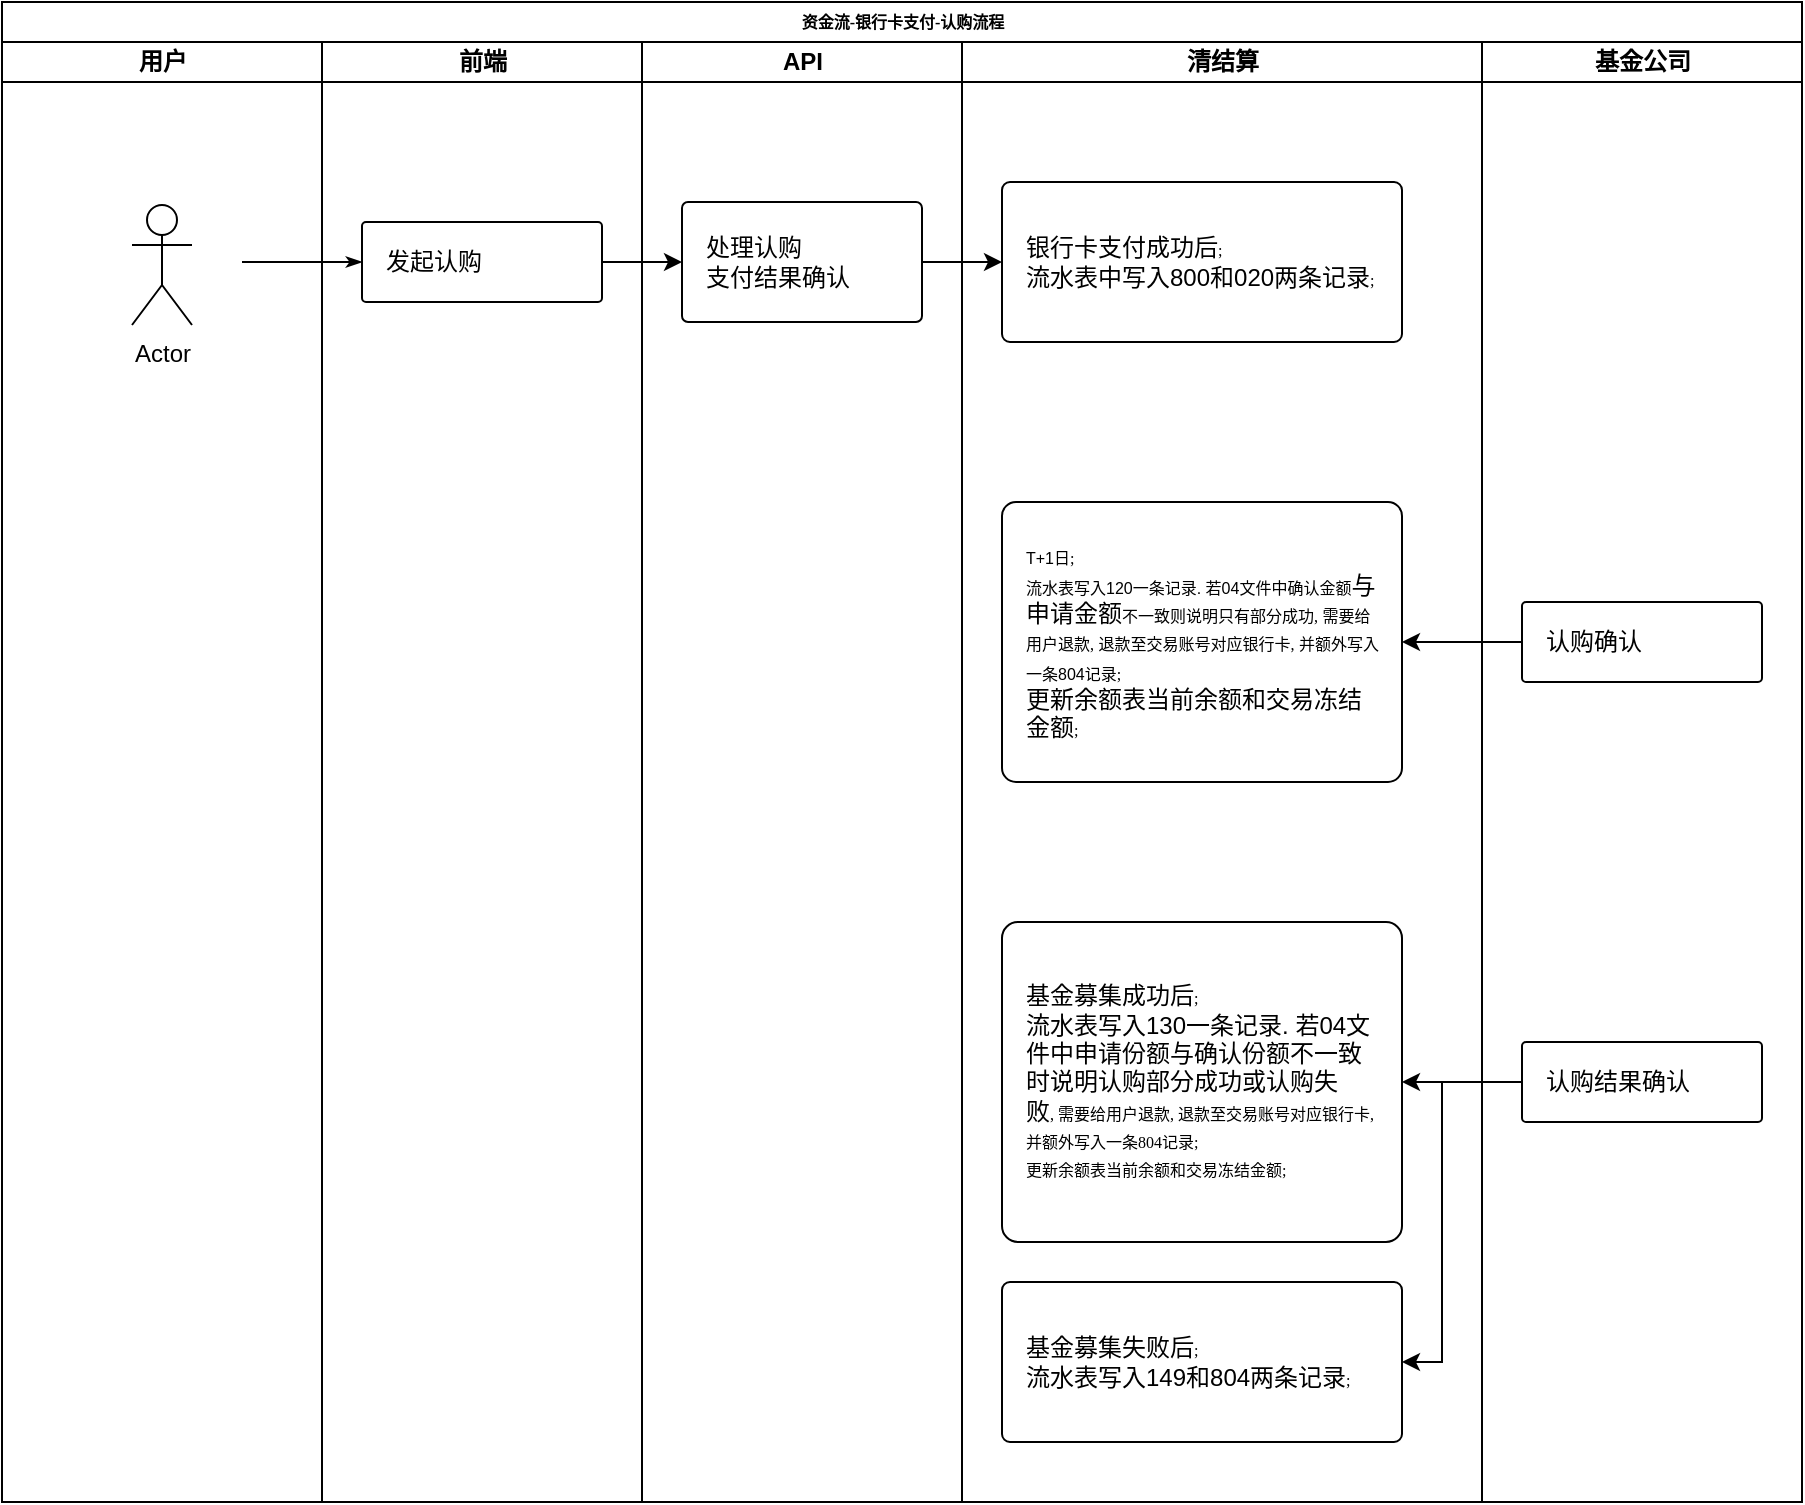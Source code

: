<mxfile version="15.6.8" type="github" pages="5">
  <diagram name="认购-银行卡支付" id="74e2e168-ea6b-b213-b513-2b3c1d86103e">
    <mxGraphModel dx="988" dy="574" grid="1" gridSize="10" guides="1" tooltips="1" connect="1" arrows="1" fold="1" page="1" pageScale="1" pageWidth="1100" pageHeight="850" background="none" math="0" shadow="0">
      <root>
        <mxCell id="0" />
        <mxCell id="1" parent="0" />
        <mxCell id="77e6c97f196da883-1" value="资金流-银行卡支付-认购流程" style="swimlane;html=1;childLayout=stackLayout;startSize=20;rounded=0;shadow=0;labelBackgroundColor=none;strokeWidth=1;fontFamily=Verdana;fontSize=8;align=center;" parent="1" vertex="1">
          <mxGeometry x="70" y="40" width="900" height="750" as="geometry" />
        </mxCell>
        <mxCell id="77e6c97f196da883-2" value="用户" style="swimlane;html=1;startSize=20;" parent="77e6c97f196da883-1" vertex="1">
          <mxGeometry y="20" width="160" height="730" as="geometry" />
        </mxCell>
        <mxCell id="12GjkF5NvIw1e0oJFxWk-1" value="Actor" style="shape=umlActor;verticalLabelPosition=bottom;verticalAlign=top;html=1;outlineConnect=0;" vertex="1" parent="77e6c97f196da883-2">
          <mxGeometry x="65" y="81.5" width="30" height="60" as="geometry" />
        </mxCell>
        <mxCell id="77e6c97f196da883-3" value="前端" style="swimlane;html=1;startSize=20;" parent="77e6c97f196da883-1" vertex="1">
          <mxGeometry x="160" y="20" width="160" height="730" as="geometry" />
        </mxCell>
        <mxCell id="77e6c97f196da883-11" value="发起认购" style="rounded=1;whiteSpace=wrap;html=1;align=left;spacingLeft=2;spacingRight=2;spacing=10;arcSize=5;" parent="77e6c97f196da883-3" vertex="1">
          <mxGeometry x="20" y="90" width="120" height="40" as="geometry" />
        </mxCell>
        <mxCell id="77e6c97f196da883-4" value="API" style="swimlane;html=1;startSize=20;" parent="77e6c97f196da883-1" vertex="1">
          <mxGeometry x="320" y="20" width="160" height="730" as="geometry" />
        </mxCell>
        <mxCell id="12GjkF5NvIw1e0oJFxWk-6" value="处理认购&lt;br&gt;支付结果确认&lt;br&gt;" style="rounded=1;whiteSpace=wrap;html=1;align=left;spacingLeft=2;spacingRight=2;spacing=10;arcSize=5;" vertex="1" parent="77e6c97f196da883-4">
          <mxGeometry x="20" y="80" width="120" height="60" as="geometry" />
        </mxCell>
        <mxCell id="77e6c97f196da883-26" style="edgeStyle=orthogonalEdgeStyle;rounded=1;html=1;labelBackgroundColor=none;startArrow=none;startFill=0;startSize=5;endArrow=classicThin;endFill=1;endSize=5;jettySize=auto;orthogonalLoop=1;strokeWidth=1;fontFamily=Verdana;fontSize=8;entryX=0;entryY=0.5;entryDx=0;entryDy=0;" parent="77e6c97f196da883-1" target="77e6c97f196da883-11" edge="1">
          <mxGeometry relative="1" as="geometry">
            <mxPoint x="120" y="130" as="sourcePoint" />
            <Array as="points">
              <mxPoint x="170" y="130" />
              <mxPoint x="170" y="130" />
            </Array>
          </mxGeometry>
        </mxCell>
        <mxCell id="12GjkF5NvIw1e0oJFxWk-7" value="" style="edgeStyle=orthogonalEdgeStyle;rounded=0;orthogonalLoop=1;jettySize=auto;html=1;" edge="1" parent="77e6c97f196da883-1" source="77e6c97f196da883-11" target="12GjkF5NvIw1e0oJFxWk-6">
          <mxGeometry relative="1" as="geometry" />
        </mxCell>
        <mxCell id="77e6c97f196da883-6" value="清结算" style="swimlane;html=1;startSize=20;" parent="77e6c97f196da883-1" vertex="1">
          <mxGeometry x="480" y="20" width="260" height="730" as="geometry" />
        </mxCell>
        <mxCell id="12GjkF5NvIw1e0oJFxWk-11" value="银行卡支付成功后&lt;span style=&quot;font-family: &amp;#34;verdana&amp;#34; ; font-size: 8px&quot;&gt;;&lt;/span&gt;&lt;br&gt;流水表中写入800和020两条记录&lt;span style=&quot;font-family: &amp;#34;verdana&amp;#34; ; font-size: 8px&quot;&gt;;&lt;/span&gt;" style="rounded=1;whiteSpace=wrap;html=1;align=left;spacingLeft=2;spacingRight=2;spacing=10;arcSize=5;" vertex="1" parent="77e6c97f196da883-6">
          <mxGeometry x="20" y="70" width="200" height="80" as="geometry" />
        </mxCell>
        <mxCell id="12GjkF5NvIw1e0oJFxWk-18" value="&lt;span style=&quot;font-size: 8px&quot;&gt;T+1日&lt;/span&gt;&lt;span style=&quot;font-family: &amp;#34;verdana&amp;#34; ; font-size: 8px&quot;&gt;;&lt;/span&gt;&lt;span style=&quot;font-size: 8px&quot;&gt;&lt;br&gt;流水表写入120一条记录. 若04文件中确认金额&lt;/span&gt;&lt;span&gt;与申请金额&lt;span style=&quot;font-size: 8px&quot;&gt;不一致则说明只有部分成功&lt;/span&gt;&lt;/span&gt;&lt;span style=&quot;font-family: &amp;#34;verdana&amp;#34; ; font-size: 8px&quot;&gt;,&lt;/span&gt;&lt;span&gt;&lt;span style=&quot;font-size: 8px&quot;&gt;&amp;nbsp;需要给用户退款&lt;/span&gt;&lt;/span&gt;&lt;span style=&quot;font-family: &amp;#34;verdana&amp;#34; ; font-size: 8px&quot;&gt;,&lt;/span&gt;&lt;span&gt;&lt;span style=&quot;font-size: 8px&quot;&gt;&amp;nbsp;退款至交易账号对应银行卡&lt;/span&gt;&lt;/span&gt;&lt;span style=&quot;font-family: &amp;#34;verdana&amp;#34; ; font-size: 8px&quot;&gt;,&lt;/span&gt;&lt;span&gt;&lt;span style=&quot;font-size: 8px&quot;&gt;&amp;nbsp;并额外写入一条804记录&lt;/span&gt;&lt;/span&gt;&lt;span style=&quot;font-family: &amp;#34;verdana&amp;#34; ; font-size: 8px&quot;&gt;;&lt;/span&gt;&lt;span&gt;&lt;span style=&quot;font-size: 8px&quot;&gt;&lt;br&gt;&lt;/span&gt;&lt;/span&gt;更新余额表当前余额和交易冻结金额&lt;span style=&quot;font-family: &amp;#34;verdana&amp;#34; ; font-size: 8px&quot;&gt;;&lt;/span&gt;&lt;span&gt;&lt;br&gt;&lt;/span&gt;" style="rounded=1;whiteSpace=wrap;html=1;align=left;spacingLeft=2;spacingRight=2;spacing=10;arcSize=5;" vertex="1" parent="77e6c97f196da883-6">
          <mxGeometry x="20" y="230" width="200" height="140" as="geometry" />
        </mxCell>
        <mxCell id="12GjkF5NvIw1e0oJFxWk-22" value="基金募集成功后&lt;span style=&quot;font-family: &amp;#34;verdana&amp;#34; ; font-size: 8px&quot;&gt;;&lt;/span&gt;&lt;br&gt;流水表写入130一条记录. 若04文件中申请份额与确认份额不一致时说明认购部分成功或认购失败&lt;span style=&quot;font-family: &amp;#34;verdana&amp;#34; ; font-size: 8px&quot;&gt;,&amp;nbsp;&lt;/span&gt;&lt;span style=&quot;font-family: &amp;#34;verdana&amp;#34; ; font-size: 8px&quot;&gt;需要给用户退款, 退款至交易账号对应银行卡, 并额外写入一条804记录&lt;/span&gt;&lt;span style=&quot;font-family: &amp;#34;verdana&amp;#34; ; font-size: 8px&quot;&gt;;&lt;/span&gt;&lt;br&gt;&lt;span style=&quot;font-family: &amp;#34;verdana&amp;#34; ; font-size: 8px&quot;&gt;更新余额表当前余额和交易冻结金额;&lt;/span&gt;" style="rounded=1;whiteSpace=wrap;html=1;align=left;spacingLeft=2;spacingRight=2;spacing=10;arcSize=5;" vertex="1" parent="77e6c97f196da883-6">
          <mxGeometry x="20" y="440" width="200" height="160" as="geometry" />
        </mxCell>
        <mxCell id="12GjkF5NvIw1e0oJFxWk-25" value="基金募集失败后&lt;span style=&quot;font-family: &amp;#34;verdana&amp;#34; ; font-size: 8px&quot;&gt;;&lt;/span&gt;&lt;br&gt;流水表写入149和804两条记录&lt;span style=&quot;font-family: &amp;#34;verdana&amp;#34; ; font-size: 8px&quot;&gt;;&lt;/span&gt;" style="rounded=1;whiteSpace=wrap;html=1;align=left;spacingLeft=2;spacingRight=2;arcSize=5;spacing=10;" vertex="1" parent="77e6c97f196da883-6">
          <mxGeometry x="20" y="620" width="200" height="80" as="geometry" />
        </mxCell>
        <mxCell id="12GjkF5NvIw1e0oJFxWk-15" value="基金公司" style="swimlane;html=1;startSize=20;" vertex="1" parent="77e6c97f196da883-1">
          <mxGeometry x="740" y="20" width="160" height="730" as="geometry" />
        </mxCell>
        <mxCell id="12GjkF5NvIw1e0oJFxWk-16" value="认购确认" style="rounded=1;whiteSpace=wrap;html=1;align=left;spacingLeft=2;spacingRight=2;spacing=10;arcSize=5;" vertex="1" parent="12GjkF5NvIw1e0oJFxWk-15">
          <mxGeometry x="20" y="280" width="120" height="40" as="geometry" />
        </mxCell>
        <mxCell id="12GjkF5NvIw1e0oJFxWk-17" style="edgeStyle=orthogonalEdgeStyle;rounded=0;orthogonalLoop=1;jettySize=auto;html=1;exitX=0.5;exitY=1;exitDx=0;exitDy=0;" edge="1" parent="12GjkF5NvIw1e0oJFxWk-15" source="12GjkF5NvIw1e0oJFxWk-16" target="12GjkF5NvIw1e0oJFxWk-16">
          <mxGeometry relative="1" as="geometry" />
        </mxCell>
        <mxCell id="12GjkF5NvIw1e0oJFxWk-21" value="认购结果确认" style="rounded=1;whiteSpace=wrap;html=1;align=left;spacingLeft=2;spacingRight=2;spacing=10;arcSize=5;" vertex="1" parent="12GjkF5NvIw1e0oJFxWk-15">
          <mxGeometry x="20" y="500" width="120" height="40" as="geometry" />
        </mxCell>
        <mxCell id="12GjkF5NvIw1e0oJFxWk-19" value="" style="edgeStyle=orthogonalEdgeStyle;rounded=0;orthogonalLoop=1;jettySize=auto;html=1;entryX=1;entryY=0.5;entryDx=0;entryDy=0;exitX=0;exitY=0.5;exitDx=0;exitDy=0;" edge="1" parent="77e6c97f196da883-1" source="12GjkF5NvIw1e0oJFxWk-16" target="12GjkF5NvIw1e0oJFxWk-18">
          <mxGeometry relative="1" as="geometry">
            <Array as="points">
              <mxPoint x="750" y="320" />
              <mxPoint x="750" y="320" />
            </Array>
          </mxGeometry>
        </mxCell>
        <mxCell id="12GjkF5NvIw1e0oJFxWk-23" value="" style="edgeStyle=orthogonalEdgeStyle;rounded=0;orthogonalLoop=1;jettySize=auto;html=1;entryX=1;entryY=0.5;entryDx=0;entryDy=0;exitX=0;exitY=0.5;exitDx=0;exitDy=0;" edge="1" parent="77e6c97f196da883-1" source="12GjkF5NvIw1e0oJFxWk-21" target="12GjkF5NvIw1e0oJFxWk-22">
          <mxGeometry relative="1" as="geometry">
            <mxPoint x="750" y="540" as="sourcePoint" />
            <Array as="points">
              <mxPoint x="760" y="540" />
            </Array>
          </mxGeometry>
        </mxCell>
        <mxCell id="12GjkF5NvIw1e0oJFxWk-28" value="" style="edgeStyle=orthogonalEdgeStyle;rounded=0;orthogonalLoop=1;jettySize=auto;html=1;entryX=1;entryY=0.5;entryDx=0;entryDy=0;exitX=0;exitY=0.5;exitDx=0;exitDy=0;" edge="1" parent="77e6c97f196da883-1" source="12GjkF5NvIw1e0oJFxWk-21" target="12GjkF5NvIw1e0oJFxWk-25">
          <mxGeometry relative="1" as="geometry">
            <mxPoint x="730" y="540" as="sourcePoint" />
            <Array as="points">
              <mxPoint x="720" y="540" />
              <mxPoint x="720" y="680" />
            </Array>
          </mxGeometry>
        </mxCell>
        <mxCell id="cO9GOnF1WJv3CeYst1fP-2" style="edgeStyle=orthogonalEdgeStyle;rounded=0;orthogonalLoop=1;jettySize=auto;html=1;exitX=1;exitY=0.5;exitDx=0;exitDy=0;entryX=0;entryY=0.5;entryDx=0;entryDy=0;" edge="1" parent="77e6c97f196da883-1" source="12GjkF5NvIw1e0oJFxWk-6" target="12GjkF5NvIw1e0oJFxWk-11">
          <mxGeometry relative="1" as="geometry" />
        </mxCell>
      </root>
    </mxGraphModel>
  </diagram>
  <diagram name="资金流-认购-备用金支付" id="-wCbE_WzvbQ07US4H_rW">
    <mxGraphModel dx="1186" dy="689" grid="1" gridSize="10" guides="1" tooltips="1" connect="1" arrows="1" fold="1" page="1" pageScale="1" pageWidth="1100" pageHeight="850" background="none" math="0" shadow="0">
      <root>
        <mxCell id="KTKjoq6SO68XxvG8exFq-0" />
        <mxCell id="KTKjoq6SO68XxvG8exFq-1" parent="KTKjoq6SO68XxvG8exFq-0" />
        <mxCell id="KTKjoq6SO68XxvG8exFq-2" value="Pool" style="swimlane;html=1;childLayout=stackLayout;startSize=20;rounded=0;shadow=0;labelBackgroundColor=none;strokeWidth=1;fontFamily=Verdana;fontSize=8;align=center;" vertex="1" parent="KTKjoq6SO68XxvG8exFq-1">
          <mxGeometry x="70" y="40" width="900" height="750" as="geometry" />
        </mxCell>
        <mxCell id="KTKjoq6SO68XxvG8exFq-3" value="用户" style="swimlane;html=1;startSize=20;" vertex="1" parent="KTKjoq6SO68XxvG8exFq-2">
          <mxGeometry y="20" width="160" height="730" as="geometry" />
        </mxCell>
        <mxCell id="KTKjoq6SO68XxvG8exFq-4" value="Actor" style="shape=umlActor;verticalLabelPosition=bottom;verticalAlign=top;html=1;outlineConnect=0;" vertex="1" parent="KTKjoq6SO68XxvG8exFq-3">
          <mxGeometry x="65" y="81.5" width="30" height="60" as="geometry" />
        </mxCell>
        <mxCell id="KTKjoq6SO68XxvG8exFq-5" value="前端" style="swimlane;html=1;startSize=20;" vertex="1" parent="KTKjoq6SO68XxvG8exFq-2">
          <mxGeometry x="160" y="20" width="160" height="730" as="geometry" />
        </mxCell>
        <mxCell id="KTKjoq6SO68XxvG8exFq-6" value="发起认购" style="rounded=1;whiteSpace=wrap;html=1;shadow=0;labelBackgroundColor=none;strokeWidth=1;fontFamily=Verdana;fontSize=8;align=center;" vertex="1" parent="KTKjoq6SO68XxvG8exFq-5">
          <mxGeometry x="30" y="81.5" width="100" height="60" as="geometry" />
        </mxCell>
        <mxCell id="KTKjoq6SO68XxvG8exFq-7" value="API" style="swimlane;html=1;startSize=20;" vertex="1" parent="KTKjoq6SO68XxvG8exFq-2">
          <mxGeometry x="320" y="20" width="160" height="730" as="geometry" />
        </mxCell>
        <mxCell id="KTKjoq6SO68XxvG8exFq-8" value="处理认购&lt;br&gt;支付结果确认&lt;br&gt;" style="rounded=1;whiteSpace=wrap;html=1;shadow=0;labelBackgroundColor=none;strokeWidth=1;fontFamily=Verdana;fontSize=8;align=center;" vertex="1" parent="KTKjoq6SO68XxvG8exFq-7">
          <mxGeometry x="20" y="81.5" width="120" height="60" as="geometry" />
        </mxCell>
        <mxCell id="KTKjoq6SO68XxvG8exFq-9" style="edgeStyle=orthogonalEdgeStyle;rounded=1;html=1;labelBackgroundColor=none;startArrow=none;startFill=0;startSize=5;endArrow=classicThin;endFill=1;endSize=5;jettySize=auto;orthogonalLoop=1;strokeWidth=1;fontFamily=Verdana;fontSize=8" edge="1" parent="KTKjoq6SO68XxvG8exFq-2" target="KTKjoq6SO68XxvG8exFq-6">
          <mxGeometry relative="1" as="geometry">
            <mxPoint x="120" y="131.5" as="sourcePoint" />
            <Array as="points">
              <mxPoint x="110" y="131.5" />
              <mxPoint x="110" y="131.5" />
            </Array>
          </mxGeometry>
        </mxCell>
        <mxCell id="KTKjoq6SO68XxvG8exFq-10" value="" style="edgeStyle=orthogonalEdgeStyle;rounded=0;orthogonalLoop=1;jettySize=auto;html=1;" edge="1" parent="KTKjoq6SO68XxvG8exFq-2" source="KTKjoq6SO68XxvG8exFq-6" target="KTKjoq6SO68XxvG8exFq-8">
          <mxGeometry relative="1" as="geometry" />
        </mxCell>
        <mxCell id="KTKjoq6SO68XxvG8exFq-11" value="" style="edgeStyle=orthogonalEdgeStyle;rounded=0;orthogonalLoop=1;jettySize=auto;html=1;" edge="1" parent="KTKjoq6SO68XxvG8exFq-2" source="KTKjoq6SO68XxvG8exFq-8" target="KTKjoq6SO68XxvG8exFq-13">
          <mxGeometry relative="1" as="geometry" />
        </mxCell>
        <mxCell id="KTKjoq6SO68XxvG8exFq-12" value="清结算" style="swimlane;html=1;startSize=20;" vertex="1" parent="KTKjoq6SO68XxvG8exFq-2">
          <mxGeometry x="480" y="20" width="260" height="730" as="geometry" />
        </mxCell>
        <mxCell id="KTKjoq6SO68XxvG8exFq-13" value="备用金支付成功之后, 备用金对应交易账户写入800和022两条记录;" style="rounded=1;whiteSpace=wrap;html=1;shadow=0;labelBackgroundColor=none;strokeWidth=1;fontFamily=Verdana;fontSize=8;align=left;spacingLeft=1;spacingRight=1;labelPosition=center;verticalLabelPosition=middle;verticalAlign=middle;" vertex="1" parent="KTKjoq6SO68XxvG8exFq-12">
          <mxGeometry x="20" y="44" width="190" height="135" as="geometry" />
        </mxCell>
        <mxCell id="KTKjoq6SO68XxvG8exFq-14" value="&lt;span style=&quot;font-size: 8px&quot;&gt;T+1日流水表中写入120一条记录;&lt;br&gt;备用金对应的交易账号在流水表中有一条124记录;&lt;/span&gt;" style="rounded=1;shadow=0;labelBackgroundColor=none;strokeWidth=1;fontFamily=Verdana;fontSize=8;align=left;spacingLeft=2;spacingRight=2;labelPosition=center;verticalLabelPosition=middle;verticalAlign=middle;whiteSpace=wrap;html=1;" vertex="1" parent="KTKjoq6SO68XxvG8exFq-12">
          <mxGeometry x="20" y="223.75" width="190" height="96.25" as="geometry" />
        </mxCell>
        <mxCell id="KTKjoq6SO68XxvG8exFq-15" value="基金募集成功之后,&amp;nbsp; 基金公司返回130. 二次确认购买份额, 申请份额与确认份额不一致时说明认购部分成功或认购失败, 需要在流水表中写入130和804两条记录, 发生金额为退款金额`RefundAmount`" style="rounded=1;whiteSpace=wrap;html=1;align=center;" vertex="1" parent="KTKjoq6SO68XxvG8exFq-12">
          <mxGeometry x="20" y="482" width="190" height="110" as="geometry" />
        </mxCell>
        <mxCell id="KTKjoq6SO68XxvG8exFq-16" value="基金募集失败之后, 基金公司返回149, 需要在流水表中写入149和804两条记录, 发生金额为退款金额" style="rounded=1;whiteSpace=wrap;html=1;align=center;" vertex="1" parent="KTKjoq6SO68XxvG8exFq-12">
          <mxGeometry x="20" y="632" width="190" height="80" as="geometry" />
        </mxCell>
        <mxCell id="Z9peEfl8zAG5faaf_7oY-0" value="&lt;span style=&quot;font-size: 8px&quot;&gt;T+1日流水表中写入120一条记录;&lt;br&gt;备用金对应的交易账号在流水表中有一条124记录;&lt;/span&gt;" style="rounded=1;shadow=0;labelBackgroundColor=none;strokeWidth=1;fontFamily=Verdana;fontSize=8;align=left;spacingLeft=2;spacingRight=2;labelPosition=center;verticalLabelPosition=middle;verticalAlign=middle;whiteSpace=wrap;html=1;" vertex="1" parent="KTKjoq6SO68XxvG8exFq-12">
          <mxGeometry x="20" y="350" width="190" height="96.25" as="geometry" />
        </mxCell>
        <mxCell id="KTKjoq6SO68XxvG8exFq-17" value="基金公司" style="swimlane;html=1;startSize=20;" vertex="1" parent="KTKjoq6SO68XxvG8exFq-2">
          <mxGeometry x="740" y="20" width="160" height="730" as="geometry" />
        </mxCell>
        <mxCell id="KTKjoq6SO68XxvG8exFq-18" value="认购确认" style="rounded=1;whiteSpace=wrap;html=1;shadow=0;labelBackgroundColor=none;strokeWidth=1;fontFamily=Verdana;fontSize=8;align=center;spacingLeft=1;spacingRight=1;labelPosition=center;verticalLabelPosition=middle;verticalAlign=middle;" vertex="1" parent="KTKjoq6SO68XxvG8exFq-17">
          <mxGeometry x="10" y="244.38" width="140" height="55" as="geometry" />
        </mxCell>
        <mxCell id="KTKjoq6SO68XxvG8exFq-19" style="edgeStyle=orthogonalEdgeStyle;rounded=0;orthogonalLoop=1;jettySize=auto;html=1;exitX=0.5;exitY=1;exitDx=0;exitDy=0;" edge="1" parent="KTKjoq6SO68XxvG8exFq-17" source="KTKjoq6SO68XxvG8exFq-18" target="KTKjoq6SO68XxvG8exFq-18">
          <mxGeometry relative="1" as="geometry" />
        </mxCell>
        <mxCell id="KTKjoq6SO68XxvG8exFq-20" value="认购结果确认" style="rounded=1;whiteSpace=wrap;html=1;align=center;" vertex="1" parent="KTKjoq6SO68XxvG8exFq-17">
          <mxGeometry x="10" y="512" width="140" height="60" as="geometry" />
        </mxCell>
        <mxCell id="Z9peEfl8zAG5faaf_7oY-1" value="认购确认" style="rounded=1;whiteSpace=wrap;html=1;shadow=0;labelBackgroundColor=none;strokeWidth=1;fontFamily=Verdana;fontSize=8;align=center;spacingLeft=1;spacingRight=1;labelPosition=center;verticalLabelPosition=middle;verticalAlign=middle;" vertex="1" parent="KTKjoq6SO68XxvG8exFq-17">
          <mxGeometry x="10" y="370.63" width="140" height="55" as="geometry" />
        </mxCell>
        <mxCell id="Z9peEfl8zAG5faaf_7oY-2" style="edgeStyle=orthogonalEdgeStyle;rounded=0;orthogonalLoop=1;jettySize=auto;html=1;exitX=0.5;exitY=1;exitDx=0;exitDy=0;" edge="1" parent="KTKjoq6SO68XxvG8exFq-17" source="Z9peEfl8zAG5faaf_7oY-1" target="Z9peEfl8zAG5faaf_7oY-1">
          <mxGeometry relative="1" as="geometry" />
        </mxCell>
        <mxCell id="KTKjoq6SO68XxvG8exFq-21" value="" style="edgeStyle=orthogonalEdgeStyle;rounded=0;orthogonalLoop=1;jettySize=auto;html=1;" edge="1" parent="KTKjoq6SO68XxvG8exFq-2" source="KTKjoq6SO68XxvG8exFq-18" target="KTKjoq6SO68XxvG8exFq-14">
          <mxGeometry relative="1" as="geometry">
            <Array as="points">
              <mxPoint x="690" y="317" />
              <mxPoint x="690" y="317" />
            </Array>
          </mxGeometry>
        </mxCell>
        <mxCell id="KTKjoq6SO68XxvG8exFq-22" value="" style="edgeStyle=orthogonalEdgeStyle;rounded=0;orthogonalLoop=1;jettySize=auto;html=1;" edge="1" parent="KTKjoq6SO68XxvG8exFq-2" source="KTKjoq6SO68XxvG8exFq-20" target="KTKjoq6SO68XxvG8exFq-15">
          <mxGeometry relative="1" as="geometry">
            <Array as="points">
              <mxPoint x="700" y="562" />
              <mxPoint x="700" y="562" />
            </Array>
          </mxGeometry>
        </mxCell>
        <mxCell id="KTKjoq6SO68XxvG8exFq-23" value="" style="edgeStyle=orthogonalEdgeStyle;rounded=0;orthogonalLoop=1;jettySize=auto;html=1;entryX=1;entryY=0.5;entryDx=0;entryDy=0;" edge="1" parent="KTKjoq6SO68XxvG8exFq-2" source="KTKjoq6SO68XxvG8exFq-20" target="KTKjoq6SO68XxvG8exFq-16">
          <mxGeometry relative="1" as="geometry">
            <Array as="points">
              <mxPoint x="715" y="562" />
              <mxPoint x="715" y="692" />
            </Array>
          </mxGeometry>
        </mxCell>
        <mxCell id="Z9peEfl8zAG5faaf_7oY-3" value="" style="edgeStyle=orthogonalEdgeStyle;rounded=0;orthogonalLoop=1;jettySize=auto;html=1;" edge="1" parent="KTKjoq6SO68XxvG8exFq-2" source="Z9peEfl8zAG5faaf_7oY-1" target="Z9peEfl8zAG5faaf_7oY-0">
          <mxGeometry relative="1" as="geometry">
            <Array as="points">
              <mxPoint x="710" y="418" />
              <mxPoint x="710" y="418" />
            </Array>
          </mxGeometry>
        </mxCell>
      </root>
    </mxGraphModel>
  </diagram>
  <diagram id="F8xrC1gaDjKWn0wuDQE8" name="资金流-申购-银行卡支付">
    <mxGraphModel dx="1186" dy="689" grid="1" gridSize="10" guides="1" tooltips="1" connect="1" arrows="1" fold="1" page="1" pageScale="1" pageWidth="827" pageHeight="1169" math="0" shadow="0">
      <root>
        <mxCell id="wtjmfE7VQJq2z9GDIMtx-0" />
        <mxCell id="wtjmfE7VQJq2z9GDIMtx-1" parent="wtjmfE7VQJq2z9GDIMtx-0" />
        <mxCell id="EzL5qBrfCOP226wimF2h-0" value="资金流-银行卡支付-申购" style="swimlane;html=1;childLayout=stackLayout;startSize=20;shadow=0;labelBackgroundColor=none;strokeWidth=1;fontFamily=Verdana;fontSize=8;align=center;" vertex="1" parent="wtjmfE7VQJq2z9GDIMtx-1">
          <mxGeometry x="70" y="40" width="900" height="750" as="geometry" />
        </mxCell>
        <mxCell id="EzL5qBrfCOP226wimF2h-1" value="用户" style="swimlane;html=1;startSize=20;" vertex="1" parent="EzL5qBrfCOP226wimF2h-0">
          <mxGeometry y="20" width="160" height="730" as="geometry" />
        </mxCell>
        <mxCell id="EzL5qBrfCOP226wimF2h-2" value="Actor" style="shape=umlActor;verticalLabelPosition=bottom;verticalAlign=top;html=1;outlineConnect=0;" vertex="1" parent="EzL5qBrfCOP226wimF2h-1">
          <mxGeometry x="65" y="81.5" width="30" height="60" as="geometry" />
        </mxCell>
        <mxCell id="EzL5qBrfCOP226wimF2h-3" value="前端" style="swimlane;html=1;startSize=20;" vertex="1" parent="EzL5qBrfCOP226wimF2h-0">
          <mxGeometry x="160" y="20" width="160" height="730" as="geometry" />
        </mxCell>
        <mxCell id="EzL5qBrfCOP226wimF2h-4" value="发起申购" style="rounded=1;whiteSpace=wrap;html=1;align=left;spacingLeft=2;spacingRight=2;spacing=10;arcSize=5;" vertex="1" parent="EzL5qBrfCOP226wimF2h-3">
          <mxGeometry x="20" y="90" width="120" height="40" as="geometry" />
        </mxCell>
        <mxCell id="EzL5qBrfCOP226wimF2h-5" value="API" style="swimlane;html=1;startSize=20;" vertex="1" parent="EzL5qBrfCOP226wimF2h-0">
          <mxGeometry x="320" y="20" width="160" height="730" as="geometry" />
        </mxCell>
        <mxCell id="EzL5qBrfCOP226wimF2h-6" value="处理申购&lt;br&gt;支付结果确认" style="rounded=1;whiteSpace=wrap;html=1;align=left;spacingLeft=2;spacingRight=2;spacing=10;arcSize=5;" vertex="1" parent="EzL5qBrfCOP226wimF2h-5">
          <mxGeometry x="20" y="80" width="120" height="60" as="geometry" />
        </mxCell>
        <mxCell id="EzL5qBrfCOP226wimF2h-7" style="edgeStyle=orthogonalEdgeStyle;html=1;labelBackgroundColor=none;startArrow=none;startFill=0;startSize=5;endArrow=classicThin;endFill=1;endSize=5;jettySize=auto;orthogonalLoop=1;strokeWidth=1;fontFamily=Verdana;fontSize=8;entryX=0;entryY=0.5;entryDx=0;entryDy=0;" edge="1" parent="EzL5qBrfCOP226wimF2h-0" target="EzL5qBrfCOP226wimF2h-4">
          <mxGeometry relative="1" as="geometry">
            <mxPoint x="120" y="130" as="sourcePoint" />
            <Array as="points">
              <mxPoint x="120" y="130" />
            </Array>
          </mxGeometry>
        </mxCell>
        <mxCell id="EzL5qBrfCOP226wimF2h-8" value="" style="edgeStyle=orthogonalEdgeStyle;orthogonalLoop=1;jettySize=auto;html=1;" edge="1" parent="EzL5qBrfCOP226wimF2h-0" source="EzL5qBrfCOP226wimF2h-4" target="EzL5qBrfCOP226wimF2h-6">
          <mxGeometry relative="1" as="geometry" />
        </mxCell>
        <mxCell id="EzL5qBrfCOP226wimF2h-9" value="" style="edgeStyle=orthogonalEdgeStyle;orthogonalLoop=1;jettySize=auto;html=1;" edge="1" parent="EzL5qBrfCOP226wimF2h-0" source="EzL5qBrfCOP226wimF2h-6" target="EzL5qBrfCOP226wimF2h-11">
          <mxGeometry relative="1" as="geometry" />
        </mxCell>
        <mxCell id="EzL5qBrfCOP226wimF2h-10" value="清结算" style="swimlane;html=1;startSize=20;" vertex="1" parent="EzL5qBrfCOP226wimF2h-0">
          <mxGeometry x="480" y="20" width="260" height="730" as="geometry" />
        </mxCell>
        <mxCell id="EzL5qBrfCOP226wimF2h-11" value="银行卡支付成功后;&lt;br&gt;流水表中写入800和020两条记录;&lt;br&gt;更新余额表当前余额和交易冻结金额;" style="rounded=1;whiteSpace=wrap;html=1;align=left;spacingLeft=2;spacingRight=2;spacing=10;arcSize=5;" vertex="1" parent="EzL5qBrfCOP226wimF2h-10">
          <mxGeometry x="20" y="50" width="200" height="120" as="geometry" />
        </mxCell>
        <mxCell id="EzL5qBrfCOP226wimF2h-12" value="T+1日;&lt;br&gt;流水表写入122一条记录;&amp;nbsp;&lt;span style=&quot;font-size: 8px&quot;&gt;若04文件中确认金额&lt;/span&gt;与申请金额&lt;span style=&quot;font-size: 8px&quot;&gt;不一致则说明只有部分成功&lt;/span&gt;&lt;span style=&quot;font-size: 8px ; font-family: &amp;#34;verdana&amp;#34;&quot;&gt;,&lt;/span&gt;&lt;span style=&quot;font-size: 8px&quot;&gt;&amp;nbsp;需要给用户退款&lt;/span&gt;&lt;span style=&quot;font-size: 8px ; font-family: &amp;#34;verdana&amp;#34;&quot;&gt;,&lt;/span&gt;&lt;span style=&quot;font-size: 8px&quot;&gt;&amp;nbsp;退款至交易账号对应银行卡&lt;/span&gt;&lt;span style=&quot;font-size: 8px ; font-family: &amp;#34;verdana&amp;#34;&quot;&gt;,&lt;/span&gt;&lt;span style=&quot;font-size: 8px&quot;&gt;&amp;nbsp;并额外写入一条804记录;&lt;/span&gt;&lt;br&gt;&lt;br&gt;T+2日;&lt;br&gt;清空资金清算表并更新余额表" style="rounded=1;whiteSpace=wrap;html=1;align=left;spacingLeft=2;spacingRight=2;spacing=10;arcSize=5;" vertex="1" parent="EzL5qBrfCOP226wimF2h-10">
          <mxGeometry x="20" y="220" width="200" height="140" as="geometry" />
        </mxCell>
        <mxCell id="EzL5qBrfCOP226wimF2h-15" value="基金公司" style="swimlane;html=1;startSize=20;" vertex="1" parent="EzL5qBrfCOP226wimF2h-0">
          <mxGeometry x="740" y="20" width="160" height="730" as="geometry" />
        </mxCell>
        <mxCell id="EzL5qBrfCOP226wimF2h-16" value="申购确认" style="rounded=1;whiteSpace=wrap;html=1;align=left;spacingLeft=2;spacingRight=2;spacing=10;arcSize=5;" vertex="1" parent="EzL5qBrfCOP226wimF2h-15">
          <mxGeometry x="20" y="270" width="120" height="40" as="geometry" />
        </mxCell>
        <mxCell id="EzL5qBrfCOP226wimF2h-17" style="edgeStyle=orthogonalEdgeStyle;orthogonalLoop=1;jettySize=auto;html=1;exitX=0.5;exitY=1;exitDx=0;exitDy=0;" edge="1" parent="EzL5qBrfCOP226wimF2h-15" source="EzL5qBrfCOP226wimF2h-16" target="EzL5qBrfCOP226wimF2h-16">
          <mxGeometry relative="1" as="geometry" />
        </mxCell>
        <mxCell id="EzL5qBrfCOP226wimF2h-19" value="" style="edgeStyle=orthogonalEdgeStyle;orthogonalLoop=1;jettySize=auto;html=1;entryX=1;entryY=0.5;entryDx=0;entryDy=0;exitX=0;exitY=0.5;exitDx=0;exitDy=0;" edge="1" parent="EzL5qBrfCOP226wimF2h-0" source="EzL5qBrfCOP226wimF2h-16" target="EzL5qBrfCOP226wimF2h-12">
          <mxGeometry relative="1" as="geometry">
            <Array as="points">
              <mxPoint x="730" y="310" />
              <mxPoint x="730" y="310" />
            </Array>
          </mxGeometry>
        </mxCell>
      </root>
    </mxGraphModel>
  </diagram>
  <diagram name="赎回" id="GwUClJKcG2bneEdFs9N0">
    <mxGraphModel dx="678" dy="394" grid="1" gridSize="10" guides="1" tooltips="1" connect="1" arrows="1" fold="1" page="1" pageScale="1" pageWidth="827" pageHeight="1169" math="0" shadow="0">
      <root>
        <mxCell id="nBo_cUhYTdb0YgvIgYSJ-0" />
        <mxCell id="nBo_cUhYTdb0YgvIgYSJ-1" parent="nBo_cUhYTdb0YgvIgYSJ-0" />
        <mxCell id="nBo_cUhYTdb0YgvIgYSJ-2" value="资金流-赎回" style="swimlane;html=1;childLayout=stackLayout;startSize=20;shadow=0;labelBackgroundColor=none;strokeWidth=1;fontFamily=Verdana;fontSize=8;align=center;" vertex="1" parent="nBo_cUhYTdb0YgvIgYSJ-1">
          <mxGeometry x="70" y="40" width="900" height="750" as="geometry" />
        </mxCell>
        <mxCell id="nBo_cUhYTdb0YgvIgYSJ-3" value="用户" style="swimlane;html=1;startSize=20;" vertex="1" parent="nBo_cUhYTdb0YgvIgYSJ-2">
          <mxGeometry y="20" width="160" height="730" as="geometry" />
        </mxCell>
        <mxCell id="nBo_cUhYTdb0YgvIgYSJ-5" value="前端" style="swimlane;html=1;startSize=20;" vertex="1" parent="nBo_cUhYTdb0YgvIgYSJ-2">
          <mxGeometry x="160" y="20" width="160" height="730" as="geometry" />
        </mxCell>
        <mxCell id="nBo_cUhYTdb0YgvIgYSJ-7" value="API" style="swimlane;html=1;startSize=20;" vertex="1" parent="nBo_cUhYTdb0YgvIgYSJ-2">
          <mxGeometry x="320" y="20" width="160" height="730" as="geometry" />
        </mxCell>
        <mxCell id="nBo_cUhYTdb0YgvIgYSJ-12" value="清结算" style="swimlane;html=1;startSize=20;" vertex="1" parent="nBo_cUhYTdb0YgvIgYSJ-2">
          <mxGeometry x="480" y="20" width="260" height="730" as="geometry" />
        </mxCell>
        <mxCell id="nBo_cUhYTdb0YgvIgYSJ-15" value="基金公司" style="swimlane;html=1;startSize=20;" vertex="1" parent="nBo_cUhYTdb0YgvIgYSJ-2">
          <mxGeometry x="740" y="20" width="160" height="730" as="geometry" />
        </mxCell>
        <mxCell id="5fC-Dn1gUzkPA5c4xJQR-0" value="T+1日;&lt;br&gt;流水表写入124一条记录, 若赎回到银行卡, 还需要写入一条804记录" style="rounded=1;whiteSpace=wrap;html=1;align=left;spacingLeft=2;spacingRight=2;spacing=10;arcSize=5;" vertex="1" parent="nBo_cUhYTdb0YgvIgYSJ-1">
          <mxGeometry x="570" y="120" width="200" height="140" as="geometry" />
        </mxCell>
        <mxCell id="5fC-Dn1gUzkPA5c4xJQR-1" value="赎回确认" style="rounded=1;whiteSpace=wrap;html=1;align=left;spacingLeft=2;spacingRight=2;spacing=10;arcSize=5;" vertex="1" parent="nBo_cUhYTdb0YgvIgYSJ-1">
          <mxGeometry x="830" y="170" width="120" height="40" as="geometry" />
        </mxCell>
        <mxCell id="5fC-Dn1gUzkPA5c4xJQR-2" style="edgeStyle=orthogonalEdgeStyle;orthogonalLoop=1;jettySize=auto;html=1;exitX=0.5;exitY=1;exitDx=0;exitDy=0;" edge="1" parent="nBo_cUhYTdb0YgvIgYSJ-1" source="5fC-Dn1gUzkPA5c4xJQR-1" target="5fC-Dn1gUzkPA5c4xJQR-1">
          <mxGeometry relative="1" as="geometry" />
        </mxCell>
        <mxCell id="5fC-Dn1gUzkPA5c4xJQR-3" value="" style="edgeStyle=orthogonalEdgeStyle;orthogonalLoop=1;jettySize=auto;html=1;entryX=1;entryY=0.5;entryDx=0;entryDy=0;exitX=0;exitY=0.5;exitDx=0;exitDy=0;" edge="1" parent="nBo_cUhYTdb0YgvIgYSJ-1" source="5fC-Dn1gUzkPA5c4xJQR-1" target="5fC-Dn1gUzkPA5c4xJQR-0">
          <mxGeometry relative="1" as="geometry">
            <Array as="points">
              <mxPoint x="800" y="190" />
              <mxPoint x="800" y="190" />
            </Array>
          </mxGeometry>
        </mxCell>
      </root>
    </mxGraphModel>
  </diagram>
  <diagram name="分红" id="CvvoFGOgN7pitGZKLDe-">
    <mxGraphModel dx="988" dy="574" grid="1" gridSize="10" guides="1" tooltips="1" connect="1" arrows="1" fold="1" page="1" pageScale="1" pageWidth="827" pageHeight="1169" math="0" shadow="0">
      <root>
        <mxCell id="WGZuAdjm_Vg4nHIQDmiI-0" />
        <mxCell id="WGZuAdjm_Vg4nHIQDmiI-1" parent="WGZuAdjm_Vg4nHIQDmiI-0" />
        <mxCell id="WGZuAdjm_Vg4nHIQDmiI-2" value="资金流-银行卡支付-申购" style="swimlane;html=1;childLayout=stackLayout;startSize=20;shadow=0;labelBackgroundColor=none;strokeWidth=1;fontFamily=Verdana;fontSize=8;align=center;" vertex="1" parent="WGZuAdjm_Vg4nHIQDmiI-1">
          <mxGeometry x="70" y="40" width="900" height="750" as="geometry" />
        </mxCell>
        <mxCell id="WGZuAdjm_Vg4nHIQDmiI-3" value="用户" style="swimlane;html=1;startSize=20;" vertex="1" parent="WGZuAdjm_Vg4nHIQDmiI-2">
          <mxGeometry y="20" width="160" height="730" as="geometry" />
        </mxCell>
        <mxCell id="WGZuAdjm_Vg4nHIQDmiI-5" value="前端" style="swimlane;html=1;startSize=20;" vertex="1" parent="WGZuAdjm_Vg4nHIQDmiI-2">
          <mxGeometry x="160" y="20" width="160" height="730" as="geometry" />
        </mxCell>
        <mxCell id="WGZuAdjm_Vg4nHIQDmiI-7" value="API" style="swimlane;html=1;startSize=20;" vertex="1" parent="WGZuAdjm_Vg4nHIQDmiI-2">
          <mxGeometry x="320" y="20" width="160" height="730" as="geometry" />
        </mxCell>
        <mxCell id="WGZuAdjm_Vg4nHIQDmiI-18" value="" style="edgeStyle=orthogonalEdgeStyle;orthogonalLoop=1;jettySize=auto;html=1;entryX=1;entryY=0.5;entryDx=0;entryDy=0;exitX=0;exitY=0.5;exitDx=0;exitDy=0;" edge="1" parent="WGZuAdjm_Vg4nHIQDmiI-2" source="WGZuAdjm_Vg4nHIQDmiI-16" target="WGZuAdjm_Vg4nHIQDmiI-14">
          <mxGeometry relative="1" as="geometry">
            <Array as="points">
              <mxPoint x="730" y="150" />
              <mxPoint x="730" y="150" />
            </Array>
          </mxGeometry>
        </mxCell>
        <mxCell id="WGZuAdjm_Vg4nHIQDmiI-12" value="清结算" style="swimlane;html=1;startSize=20;" vertex="1" parent="WGZuAdjm_Vg4nHIQDmiI-2">
          <mxGeometry x="480" y="20" width="260" height="730" as="geometry" />
        </mxCell>
        <mxCell id="WGZuAdjm_Vg4nHIQDmiI-14" value="若分红方式为现金分红, 流水表写入143和804两条记录;&lt;br&gt;若分红方式为红利再投资, 不记录;" style="rounded=1;whiteSpace=wrap;html=1;align=left;spacingLeft=2;spacingRight=2;spacing=10;arcSize=5;" vertex="1" parent="WGZuAdjm_Vg4nHIQDmiI-12">
          <mxGeometry x="20" y="100" width="200" height="60" as="geometry" />
        </mxCell>
        <mxCell id="WGZuAdjm_Vg4nHIQDmiI-15" value="基金公司" style="swimlane;html=1;startSize=20;" vertex="1" parent="WGZuAdjm_Vg4nHIQDmiI-2">
          <mxGeometry x="740" y="20" width="160" height="730" as="geometry" />
        </mxCell>
        <mxCell id="WGZuAdjm_Vg4nHIQDmiI-16" value="分红" style="rounded=1;whiteSpace=wrap;html=1;align=left;spacingLeft=2;spacingRight=2;spacing=10;arcSize=5;" vertex="1" parent="WGZuAdjm_Vg4nHIQDmiI-15">
          <mxGeometry x="20" y="110" width="120" height="40" as="geometry" />
        </mxCell>
        <mxCell id="WGZuAdjm_Vg4nHIQDmiI-17" style="edgeStyle=orthogonalEdgeStyle;orthogonalLoop=1;jettySize=auto;html=1;exitX=0.5;exitY=1;exitDx=0;exitDy=0;" edge="1" parent="WGZuAdjm_Vg4nHIQDmiI-15" source="WGZuAdjm_Vg4nHIQDmiI-16" target="WGZuAdjm_Vg4nHIQDmiI-16">
          <mxGeometry relative="1" as="geometry" />
        </mxCell>
      </root>
    </mxGraphModel>
  </diagram>
</mxfile>
